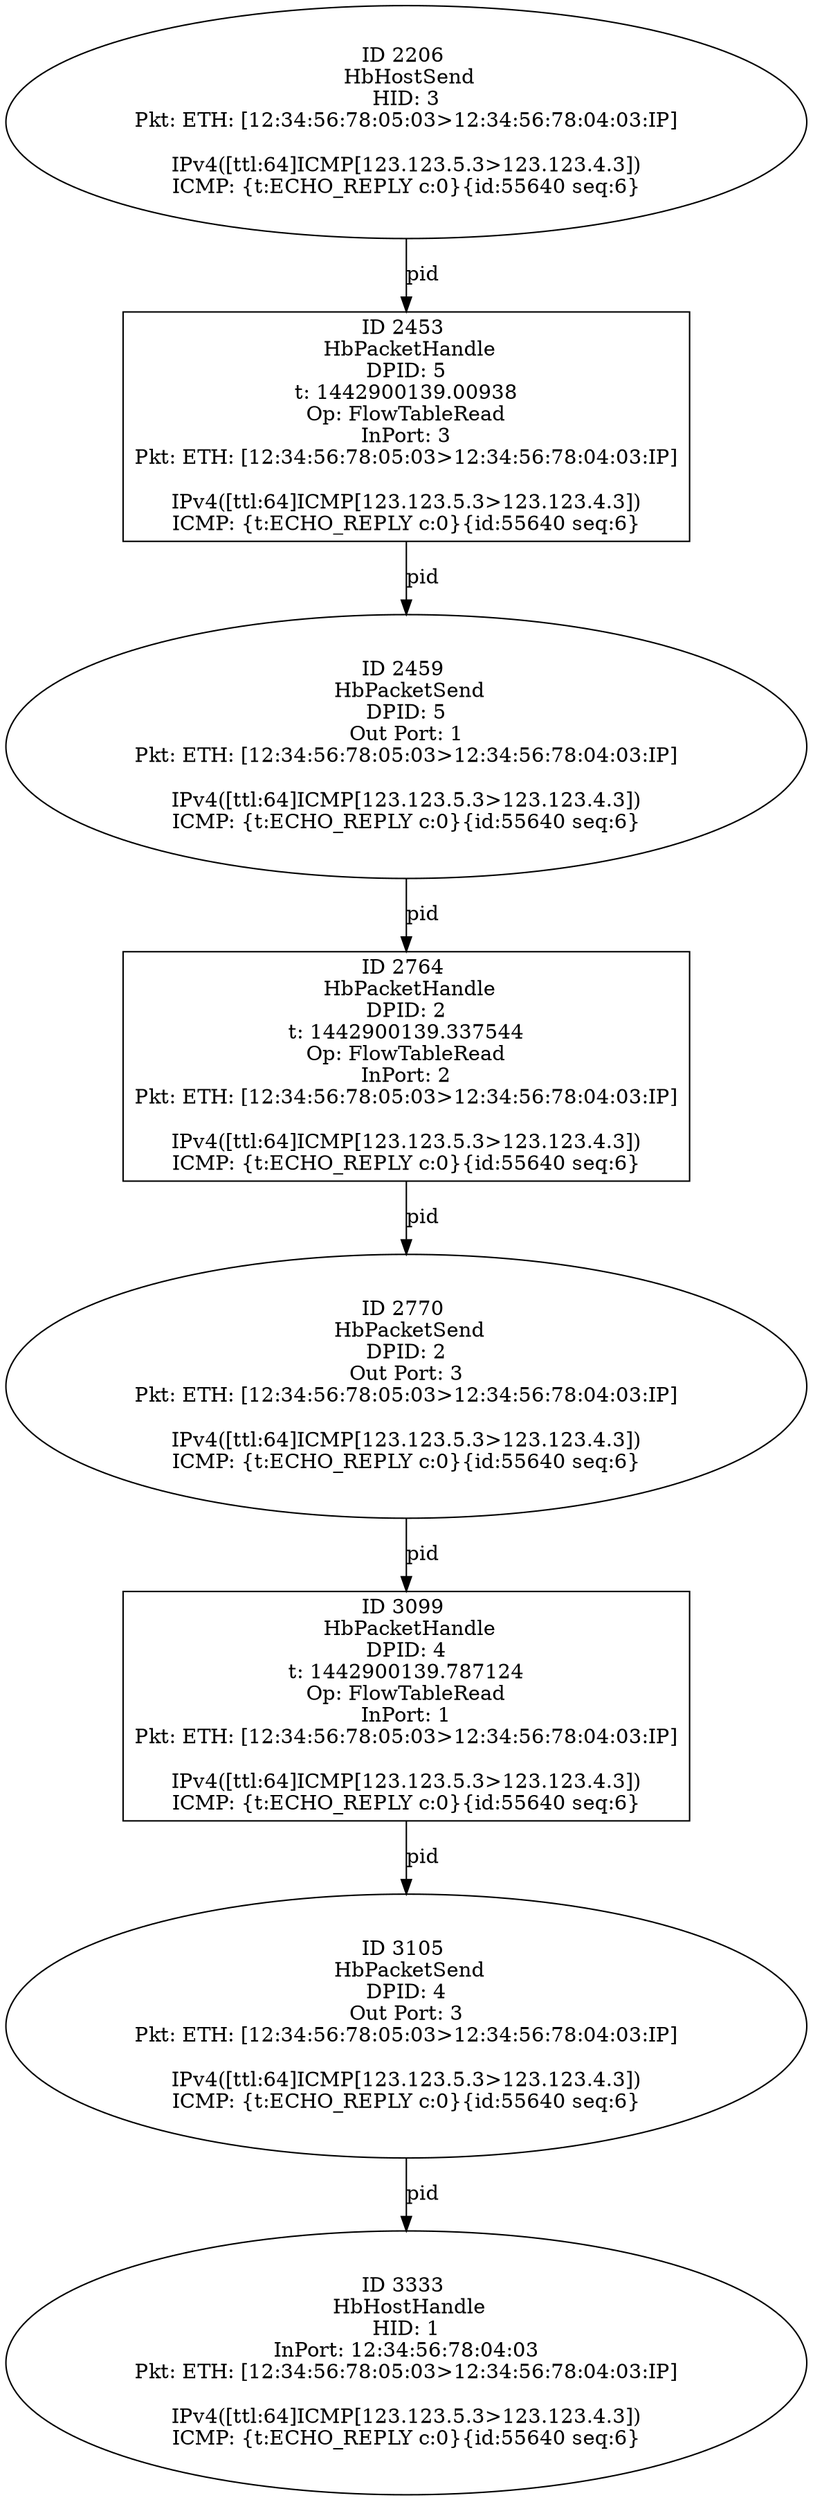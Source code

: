 strict digraph G {
3105 [shape=oval, event=<hb_events.HbPacketSend object at 0x108207550>, label="ID 3105 
 HbPacketSend
DPID: 4
Out Port: 3
Pkt: ETH: [12:34:56:78:05:03>12:34:56:78:04:03:IP]

IPv4([ttl:64]ICMP[123.123.5.3>123.123.4.3])
ICMP: {t:ECHO_REPLY c:0}{id:55640 seq:6}"];
3099 [shape=box, event=<hb_events.HbPacketHandle object at 0x108207890>, label="ID 3099 
 HbPacketHandle
DPID: 4
t: 1442900139.787124
Op: FlowTableRead
InPort: 1
Pkt: ETH: [12:34:56:78:05:03>12:34:56:78:04:03:IP]

IPv4([ttl:64]ICMP[123.123.5.3>123.123.4.3])
ICMP: {t:ECHO_REPLY c:0}{id:55640 seq:6}"];
3333 [shape=oval, event=<hb_events.HbHostHandle object at 0x108337e50>, label="ID 3333 
 HbHostHandle
HID: 1
InPort: 12:34:56:78:04:03
Pkt: ETH: [12:34:56:78:05:03>12:34:56:78:04:03:IP]

IPv4([ttl:64]ICMP[123.123.5.3>123.123.4.3])
ICMP: {t:ECHO_REPLY c:0}{id:55640 seq:6}"];
2764 [shape=box, event=<hb_events.HbPacketHandle object at 0x107f070d0>, label="ID 2764 
 HbPacketHandle
DPID: 2
t: 1442900139.337544
Op: FlowTableRead
InPort: 2
Pkt: ETH: [12:34:56:78:05:03>12:34:56:78:04:03:IP]

IPv4([ttl:64]ICMP[123.123.5.3>123.123.4.3])
ICMP: {t:ECHO_REPLY c:0}{id:55640 seq:6}"];
2770 [shape=oval, event=<hb_events.HbPacketSend object at 0x107f07410>, label="ID 2770 
 HbPacketSend
DPID: 2
Out Port: 3
Pkt: ETH: [12:34:56:78:05:03>12:34:56:78:04:03:IP]

IPv4([ttl:64]ICMP[123.123.5.3>123.123.4.3])
ICMP: {t:ECHO_REPLY c:0}{id:55640 seq:6}"];
2453 [shape=box, event=<hb_events.HbPacketHandle object at 0x107ce1150>, label="ID 2453 
 HbPacketHandle
DPID: 5
t: 1442900139.00938
Op: FlowTableRead
InPort: 3
Pkt: ETH: [12:34:56:78:05:03>12:34:56:78:04:03:IP]

IPv4([ttl:64]ICMP[123.123.5.3>123.123.4.3])
ICMP: {t:ECHO_REPLY c:0}{id:55640 seq:6}"];
2459 [shape=oval, event=<hb_events.HbPacketSend object at 0x107ce1390>, label="ID 2459 
 HbPacketSend
DPID: 5
Out Port: 1
Pkt: ETH: [12:34:56:78:05:03>12:34:56:78:04:03:IP]

IPv4([ttl:64]ICMP[123.123.5.3>123.123.4.3])
ICMP: {t:ECHO_REPLY c:0}{id:55640 seq:6}"];
2206 [shape=oval, event=<hb_events.HbHostSend object at 0x107c6dcd0>, label="ID 2206 
 HbHostSend
HID: 3
Pkt: ETH: [12:34:56:78:05:03>12:34:56:78:04:03:IP]

IPv4([ttl:64]ICMP[123.123.5.3>123.123.4.3])
ICMP: {t:ECHO_REPLY c:0}{id:55640 seq:6}"];
3105 -> 3333  [rel=pid, label=pid];
2459 -> 2764  [rel=pid, label=pid];
2764 -> 2770  [rel=pid, label=pid];
2770 -> 3099  [rel=pid, label=pid];
2453 -> 2459  [rel=pid, label=pid];
3099 -> 3105  [rel=pid, label=pid];
2206 -> 2453  [rel=pid, label=pid];
}

